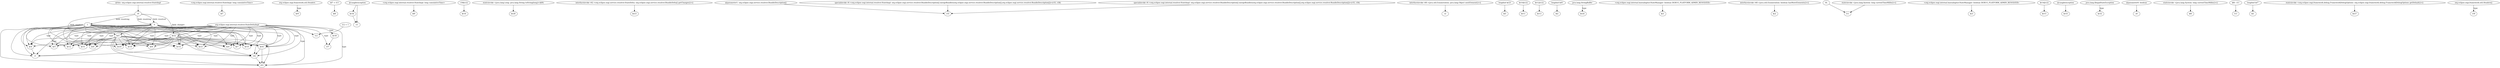 digraph g {
0[label="@this: org.eclipse.osgi.internal.resolver.StateImpl"]
1[label="r0"]
0->1[label=""]
2[label="$r22"]
3[label="$r5"]
2->3[label=""]
4[label="$z5"]
5[label="$r21"]
4->5[label=""]
6[label="<org.eclipse.osgi.internal.resolver.StateImpl: long cumulativeTime>"]
7[label="$l7"]
6->7[label=""]
1->4[label="field: resolved"]
8[label="$r31"]
4->8[label=""]
9[label="$z4"]
4->9[label=""]
10[label="$r4"]
4->10[label=""]
11[label="org.eclipse.osgi.internal.resolver.StateDeltaImpl"]
12[label="$r19"]
11->12[label="type"]
13[label="org.eclipse.osgi.framework.util.Headers"]
14[label="$r9"]
13->14[label="type"]
15[label="$r30"]
16[label="r37"]
15->16[label=""]
2->12[label=""]
17[label="1"]
17->12[label=""]
18[label="0"]
19[label="r1"]
18->19[label=""]
17->19[label=""]
20[label="$r7"]
2->20[label=""]
21[label="$l7 + l13"]
22[label="$l8"]
21->22[label=""]
2->9[label=""]
4->3[label=""]
23[label="r43"]
18->23[label=""]
17->23[label=""]
24[label="$r41"]
24->23[label=""]
11->3[label="type"]
18->12[label=""]
2->10[label=""]
25[label="@caughtexception"]
26[label="$r34"]
25->26[label=""]
4->20[label=""]
11->16[label="type"]
27[label="<org.eclipse.osgi.internal.resolver.StateImpl: long cumulativeTime>"]
28[label="$l9"]
27->28[label=""]
29[label="r39[i12]"]
30[label="$r16"]
29->30[label=""]
31[label="staticinvoke <java.lang.Long: java.lang.String toString(long)>($l9)"]
32[label="$r28"]
31->32[label=""]
10->19[label=""]
33[label="interfaceinvoke r42.<org.eclipse.osgi.service.resolver.StateDelta: org.eclipse.osgi.service.resolver.BundleDelta[] getChanges()>()"]
34[label="$r23"]
33->34[label=""]
17->3[label=""]
35[label="$r12"]
11->35[label="type"]
11->19[label="type"]
18->3[label=""]
36[label="@parameter1: org.eclipse.osgi.service.resolver.BundleDescription[]"]
37[label="r35"]
36->37[label=""]
38[label="interfaceinvoke r40.<java.util.Enumeration: java.lang.Object nextElement()>()"]
39[label="r2"]
38->39[label=""]
11->5[label="type"]
40[label="r42"]
40->23[label=""]
17->35[label=""]
18->35[label=""]
17->20[label=""]
41[label="lengthof $r23"]
42[label="$i5"]
41->42[label=""]
18->5[label=""]
17->40[label=""]
18->40[label=""]
1->2[label="field: changes"]
2->8[label=""]
43[label="$r6"]
11->43[label="type"]
44[label="$r20"]
4->44[label=""]
45[label="$r10"]
11->45[label="type"]
17->5[label=""]
18->43[label=""]
17->43[label=""]
11->40[label="type"]
46[label="$r10[i12]"]
47[label="$r11"]
46->47[label=""]
18->24[label=""]
17->24[label=""]
2->44[label=""]
48[label="$r12[i12]"]
49[label="$r13"]
48->49[label=""]
50[label="$r8"]
11->50[label="type"]
51[label="lengthof $r8"]
52[label="$i2"]
51->52[label=""]
4->43[label=""]
4->19[label=""]
4->35[label=""]
2->45[label=""]
18->50[label=""]
53[label="r3"]
25->53[label=""]
17->50[label=""]
24->40[label=""]
54[label="$r14"]
2->54[label=""]
2->35[label=""]
11->24[label="type"]
1->18[label="field: resolved"]
1->18[label="field: resolving"]
18->9[label=""]
2->19[label=""]
11->10[label="type"]
17->8[label=""]
18->8[label=""]
2->23[label=""]
1->17[label="field: resolving"]
11->15[label="type"]
17->9[label=""]
18->20[label=""]
55[label="java.lang.StringBuffer"]
56[label="$r24"]
55->56[label="type"]
17->45[label=""]
4->54[label=""]
18->45[label=""]
17->10[label=""]
26->53[label=""]
18->10[label=""]
57[label="<org.eclipse.osgi.internal.baseadaptor.StateManager: boolean DEBUG_PLATFORM_ADMIN_RESOLVER>"]
58[label="$z1"]
57->58[label=""]
59[label="interfaceinvoke r40.<java.util.Enumeration: boolean hasMoreElements()>()"]
60[label="$z2"]
59->60[label=""]
61[label="i12"]
18->61[label=""]
11->54[label="type"]
62[label="0L"]
63[label="l11"]
62->63[label=""]
11->20[label="type"]
4->23[label=""]
64[label="<org.eclipse.osgi.internal.baseadaptor.StateManager: boolean DEBUG_PLATFORM_ADMIN_RESOLVER>"]
65[label="$z3"]
64->65[label=""]
4->12[label=""]
11->23[label="type"]
66[label="$r14[i12]"]
67[label="$r15"]
66->67[label=""]
68[label="@caughtexception"]
69[label="$r33"]
68->69[label=""]
11->2[label="type"]
17->44[label=""]
18->44[label=""]
70[label="specialinvoke r0.<org.eclipse.osgi.internal.resolver.StateImpl: org.eclipse.osgi.service.resolver.BundleDescription[] mergeBundles(org.eclipse.osgi.service.resolver.BundleDescription[],org.eclipse.osgi.service.resolver.BundleDescription[])>(r35, r38)"]
70->37[label=""]
2->50[label=""]
71[label="i12 + 1"]
71->61[label=""]
4->45[label=""]
11->9[label="type"]
72[label="java.lang.IllegalStateException"]
73[label="$r32"]
72->73[label="type"]
4->24[label=""]
17->54[label=""]
18->54[label=""]
74[label="@parameter0: boolean"]
75[label="z0"]
74->75[label=""]
2->5[label=""]
2->40[label=""]
17->4[label=""]
18->4[label=""]
11->44[label="type"]
76[label="staticinvoke <java.lang.System: long currentTimeMillis()>()"]
77[label="$l6"]
76->77[label=""]
4->50[label=""]
78[label="$l6 - l11"]
79[label="l13"]
78->79[label=""]
2->24[label=""]
2->43[label=""]
80[label="lengthof $r7"]
81[label="$i1"]
80->81[label=""]
11->8[label="type"]
82[label="staticinvoke <java.lang.System: long currentTimeMillis()>()"]
82->63[label=""]
83[label="staticinvoke <org.eclipse.osgi.framework.debug.FrameworkDebugOptions: org.eclipse.osgi.framework.debug.FrameworkDebugOptions getDefault()>()"]
84[label="$r27"]
83->84[label=""]
85[label="org.eclipse.osgi.framework.util.Headers[]"]
86[label="r39"]
85->86[label="type"]
87[label="specialinvoke r0.<org.eclipse.osgi.internal.resolver.StateImpl: org.eclipse.osgi.service.resolver.BundleDescription[] mergeBundles(org.eclipse.osgi.service.resolver.BundleDescription[],org.eclipse.osgi.service.resolver.BundleDescription[])>(r35, r36)"]
87->37[label=""]
4->40[label=""]
}